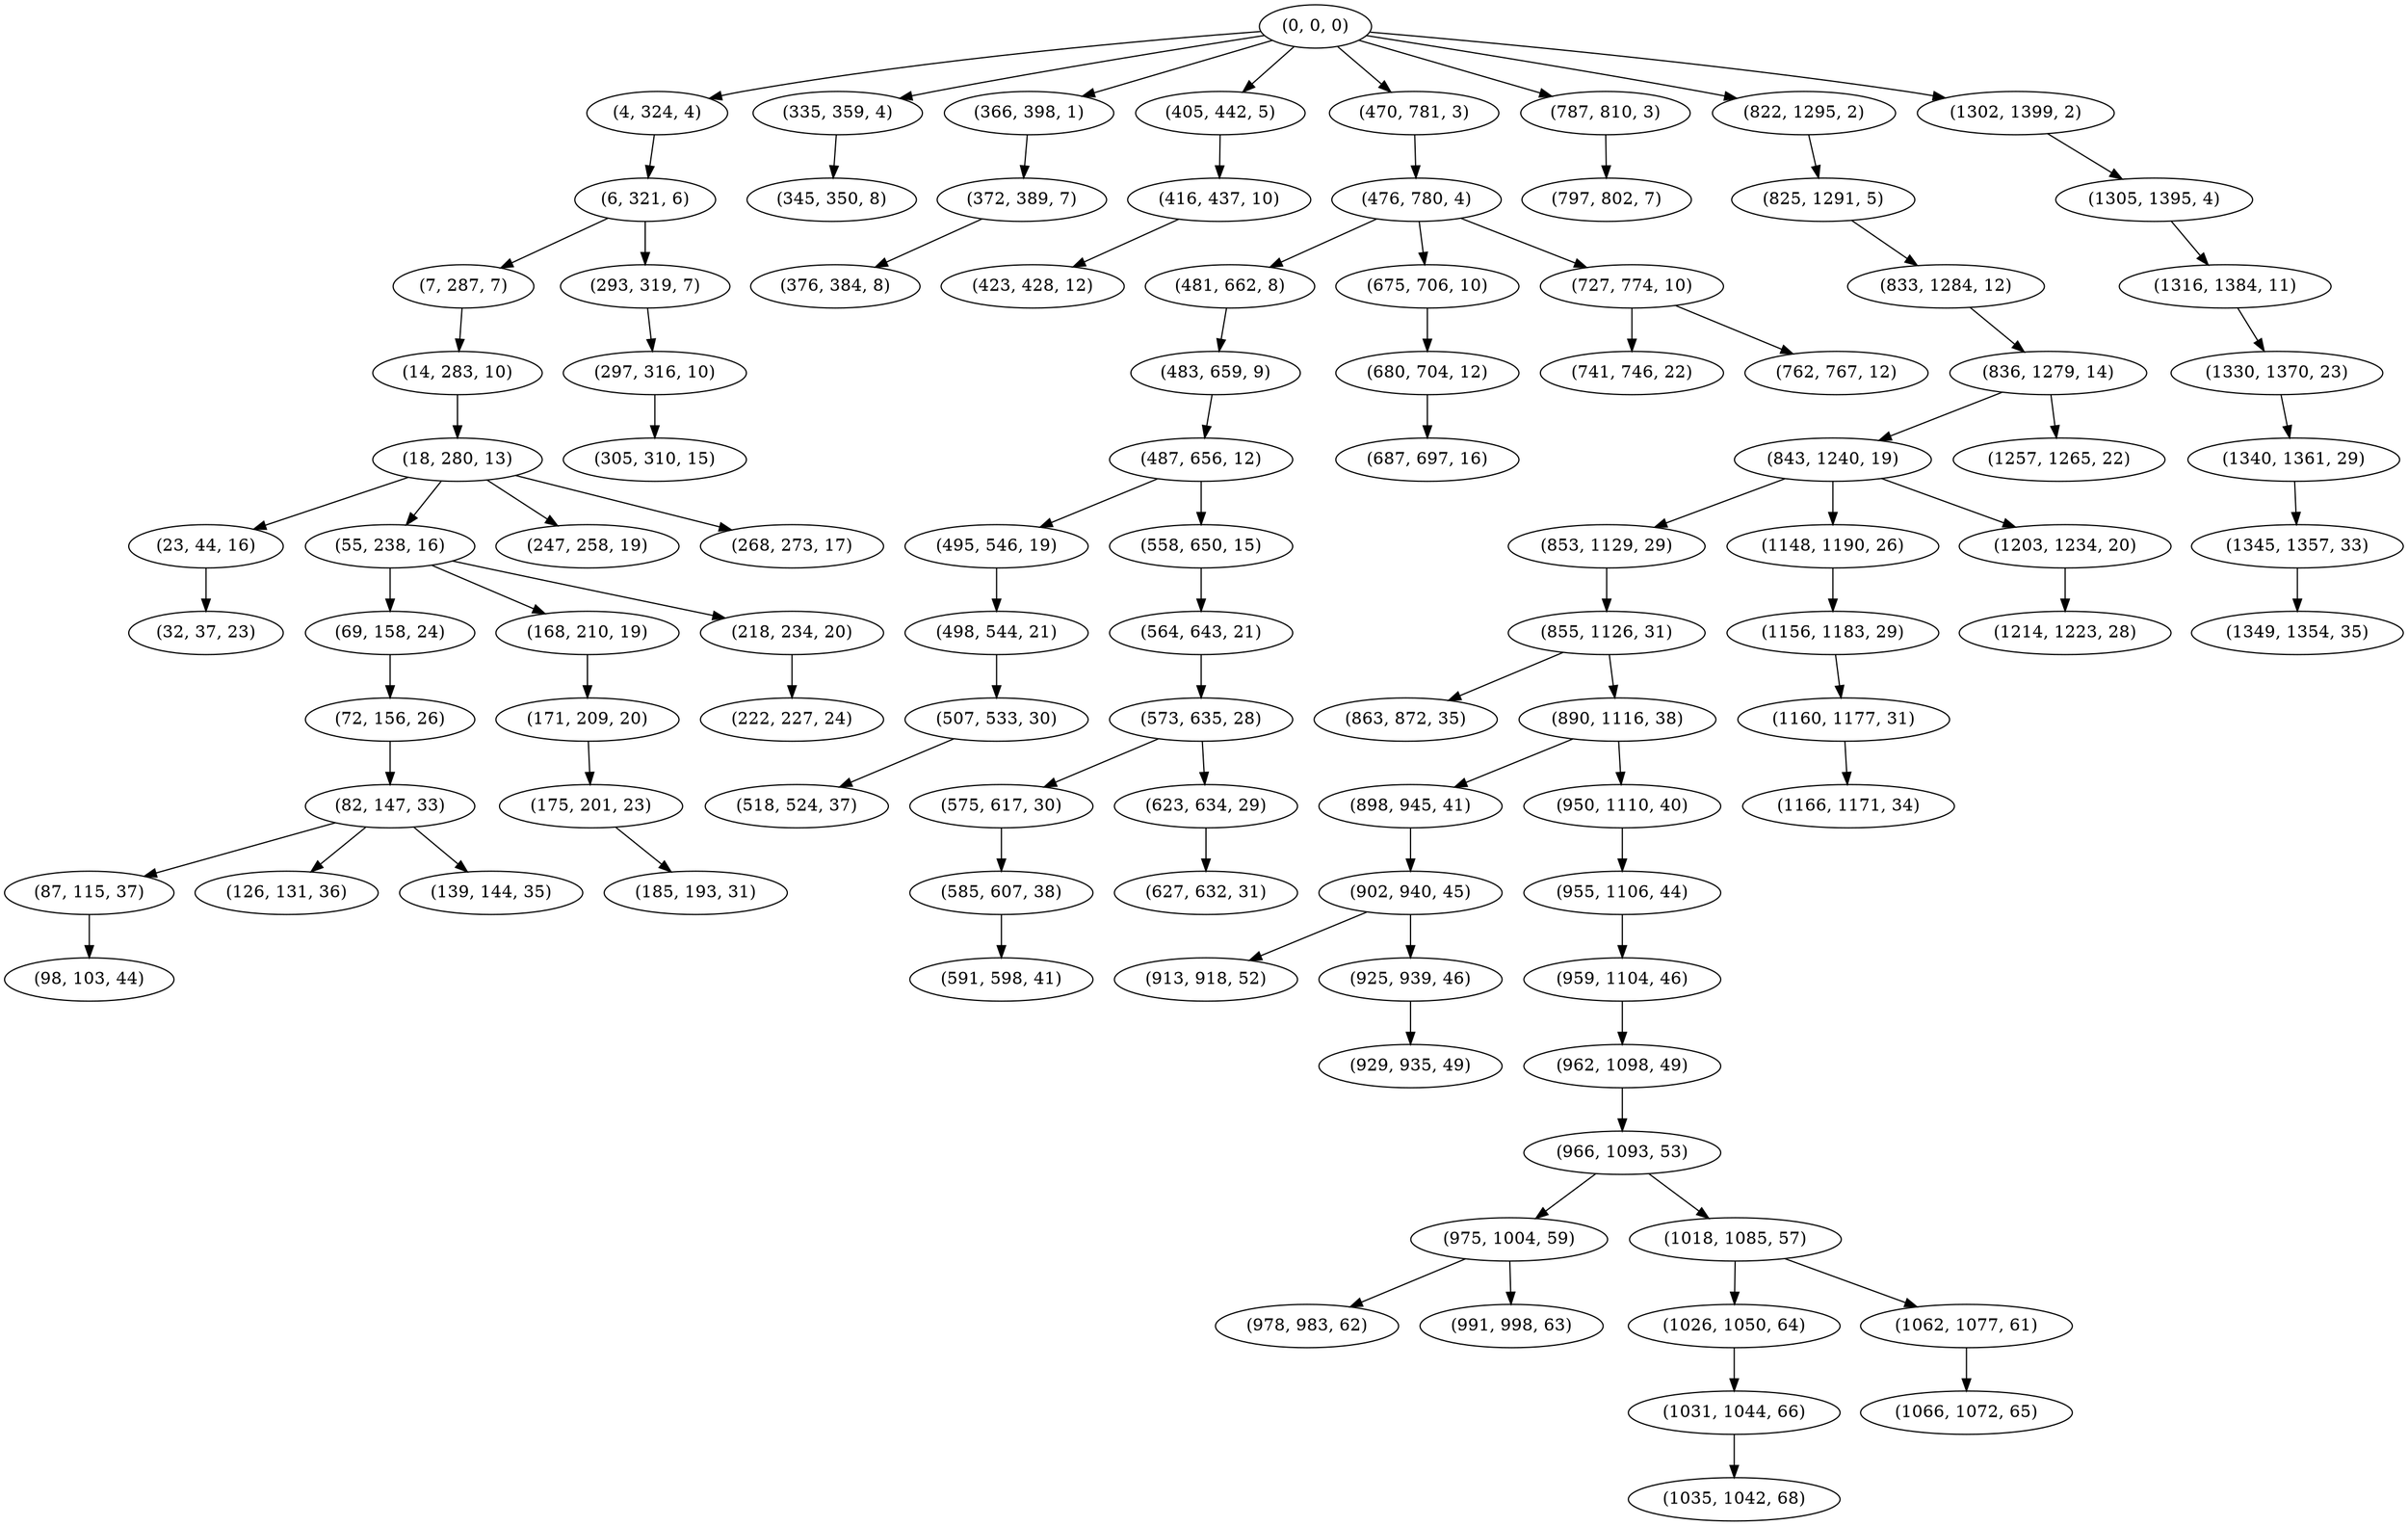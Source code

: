 digraph tree {
    "(0, 0, 0)";
    "(4, 324, 4)";
    "(6, 321, 6)";
    "(7, 287, 7)";
    "(14, 283, 10)";
    "(18, 280, 13)";
    "(23, 44, 16)";
    "(32, 37, 23)";
    "(55, 238, 16)";
    "(69, 158, 24)";
    "(72, 156, 26)";
    "(82, 147, 33)";
    "(87, 115, 37)";
    "(98, 103, 44)";
    "(126, 131, 36)";
    "(139, 144, 35)";
    "(168, 210, 19)";
    "(171, 209, 20)";
    "(175, 201, 23)";
    "(185, 193, 31)";
    "(218, 234, 20)";
    "(222, 227, 24)";
    "(247, 258, 19)";
    "(268, 273, 17)";
    "(293, 319, 7)";
    "(297, 316, 10)";
    "(305, 310, 15)";
    "(335, 359, 4)";
    "(345, 350, 8)";
    "(366, 398, 1)";
    "(372, 389, 7)";
    "(376, 384, 8)";
    "(405, 442, 5)";
    "(416, 437, 10)";
    "(423, 428, 12)";
    "(470, 781, 3)";
    "(476, 780, 4)";
    "(481, 662, 8)";
    "(483, 659, 9)";
    "(487, 656, 12)";
    "(495, 546, 19)";
    "(498, 544, 21)";
    "(507, 533, 30)";
    "(518, 524, 37)";
    "(558, 650, 15)";
    "(564, 643, 21)";
    "(573, 635, 28)";
    "(575, 617, 30)";
    "(585, 607, 38)";
    "(591, 598, 41)";
    "(623, 634, 29)";
    "(627, 632, 31)";
    "(675, 706, 10)";
    "(680, 704, 12)";
    "(687, 697, 16)";
    "(727, 774, 10)";
    "(741, 746, 22)";
    "(762, 767, 12)";
    "(787, 810, 3)";
    "(797, 802, 7)";
    "(822, 1295, 2)";
    "(825, 1291, 5)";
    "(833, 1284, 12)";
    "(836, 1279, 14)";
    "(843, 1240, 19)";
    "(853, 1129, 29)";
    "(855, 1126, 31)";
    "(863, 872, 35)";
    "(890, 1116, 38)";
    "(898, 945, 41)";
    "(902, 940, 45)";
    "(913, 918, 52)";
    "(925, 939, 46)";
    "(929, 935, 49)";
    "(950, 1110, 40)";
    "(955, 1106, 44)";
    "(959, 1104, 46)";
    "(962, 1098, 49)";
    "(966, 1093, 53)";
    "(975, 1004, 59)";
    "(978, 983, 62)";
    "(991, 998, 63)";
    "(1018, 1085, 57)";
    "(1026, 1050, 64)";
    "(1031, 1044, 66)";
    "(1035, 1042, 68)";
    "(1062, 1077, 61)";
    "(1066, 1072, 65)";
    "(1148, 1190, 26)";
    "(1156, 1183, 29)";
    "(1160, 1177, 31)";
    "(1166, 1171, 34)";
    "(1203, 1234, 20)";
    "(1214, 1223, 28)";
    "(1257, 1265, 22)";
    "(1302, 1399, 2)";
    "(1305, 1395, 4)";
    "(1316, 1384, 11)";
    "(1330, 1370, 23)";
    "(1340, 1361, 29)";
    "(1345, 1357, 33)";
    "(1349, 1354, 35)";
    "(0, 0, 0)" -> "(4, 324, 4)";
    "(0, 0, 0)" -> "(335, 359, 4)";
    "(0, 0, 0)" -> "(366, 398, 1)";
    "(0, 0, 0)" -> "(405, 442, 5)";
    "(0, 0, 0)" -> "(470, 781, 3)";
    "(0, 0, 0)" -> "(787, 810, 3)";
    "(0, 0, 0)" -> "(822, 1295, 2)";
    "(0, 0, 0)" -> "(1302, 1399, 2)";
    "(4, 324, 4)" -> "(6, 321, 6)";
    "(6, 321, 6)" -> "(7, 287, 7)";
    "(6, 321, 6)" -> "(293, 319, 7)";
    "(7, 287, 7)" -> "(14, 283, 10)";
    "(14, 283, 10)" -> "(18, 280, 13)";
    "(18, 280, 13)" -> "(23, 44, 16)";
    "(18, 280, 13)" -> "(55, 238, 16)";
    "(18, 280, 13)" -> "(247, 258, 19)";
    "(18, 280, 13)" -> "(268, 273, 17)";
    "(23, 44, 16)" -> "(32, 37, 23)";
    "(55, 238, 16)" -> "(69, 158, 24)";
    "(55, 238, 16)" -> "(168, 210, 19)";
    "(55, 238, 16)" -> "(218, 234, 20)";
    "(69, 158, 24)" -> "(72, 156, 26)";
    "(72, 156, 26)" -> "(82, 147, 33)";
    "(82, 147, 33)" -> "(87, 115, 37)";
    "(82, 147, 33)" -> "(126, 131, 36)";
    "(82, 147, 33)" -> "(139, 144, 35)";
    "(87, 115, 37)" -> "(98, 103, 44)";
    "(168, 210, 19)" -> "(171, 209, 20)";
    "(171, 209, 20)" -> "(175, 201, 23)";
    "(175, 201, 23)" -> "(185, 193, 31)";
    "(218, 234, 20)" -> "(222, 227, 24)";
    "(293, 319, 7)" -> "(297, 316, 10)";
    "(297, 316, 10)" -> "(305, 310, 15)";
    "(335, 359, 4)" -> "(345, 350, 8)";
    "(366, 398, 1)" -> "(372, 389, 7)";
    "(372, 389, 7)" -> "(376, 384, 8)";
    "(405, 442, 5)" -> "(416, 437, 10)";
    "(416, 437, 10)" -> "(423, 428, 12)";
    "(470, 781, 3)" -> "(476, 780, 4)";
    "(476, 780, 4)" -> "(481, 662, 8)";
    "(476, 780, 4)" -> "(675, 706, 10)";
    "(476, 780, 4)" -> "(727, 774, 10)";
    "(481, 662, 8)" -> "(483, 659, 9)";
    "(483, 659, 9)" -> "(487, 656, 12)";
    "(487, 656, 12)" -> "(495, 546, 19)";
    "(487, 656, 12)" -> "(558, 650, 15)";
    "(495, 546, 19)" -> "(498, 544, 21)";
    "(498, 544, 21)" -> "(507, 533, 30)";
    "(507, 533, 30)" -> "(518, 524, 37)";
    "(558, 650, 15)" -> "(564, 643, 21)";
    "(564, 643, 21)" -> "(573, 635, 28)";
    "(573, 635, 28)" -> "(575, 617, 30)";
    "(573, 635, 28)" -> "(623, 634, 29)";
    "(575, 617, 30)" -> "(585, 607, 38)";
    "(585, 607, 38)" -> "(591, 598, 41)";
    "(623, 634, 29)" -> "(627, 632, 31)";
    "(675, 706, 10)" -> "(680, 704, 12)";
    "(680, 704, 12)" -> "(687, 697, 16)";
    "(727, 774, 10)" -> "(741, 746, 22)";
    "(727, 774, 10)" -> "(762, 767, 12)";
    "(787, 810, 3)" -> "(797, 802, 7)";
    "(822, 1295, 2)" -> "(825, 1291, 5)";
    "(825, 1291, 5)" -> "(833, 1284, 12)";
    "(833, 1284, 12)" -> "(836, 1279, 14)";
    "(836, 1279, 14)" -> "(843, 1240, 19)";
    "(836, 1279, 14)" -> "(1257, 1265, 22)";
    "(843, 1240, 19)" -> "(853, 1129, 29)";
    "(843, 1240, 19)" -> "(1148, 1190, 26)";
    "(843, 1240, 19)" -> "(1203, 1234, 20)";
    "(853, 1129, 29)" -> "(855, 1126, 31)";
    "(855, 1126, 31)" -> "(863, 872, 35)";
    "(855, 1126, 31)" -> "(890, 1116, 38)";
    "(890, 1116, 38)" -> "(898, 945, 41)";
    "(890, 1116, 38)" -> "(950, 1110, 40)";
    "(898, 945, 41)" -> "(902, 940, 45)";
    "(902, 940, 45)" -> "(913, 918, 52)";
    "(902, 940, 45)" -> "(925, 939, 46)";
    "(925, 939, 46)" -> "(929, 935, 49)";
    "(950, 1110, 40)" -> "(955, 1106, 44)";
    "(955, 1106, 44)" -> "(959, 1104, 46)";
    "(959, 1104, 46)" -> "(962, 1098, 49)";
    "(962, 1098, 49)" -> "(966, 1093, 53)";
    "(966, 1093, 53)" -> "(975, 1004, 59)";
    "(966, 1093, 53)" -> "(1018, 1085, 57)";
    "(975, 1004, 59)" -> "(978, 983, 62)";
    "(975, 1004, 59)" -> "(991, 998, 63)";
    "(1018, 1085, 57)" -> "(1026, 1050, 64)";
    "(1018, 1085, 57)" -> "(1062, 1077, 61)";
    "(1026, 1050, 64)" -> "(1031, 1044, 66)";
    "(1031, 1044, 66)" -> "(1035, 1042, 68)";
    "(1062, 1077, 61)" -> "(1066, 1072, 65)";
    "(1148, 1190, 26)" -> "(1156, 1183, 29)";
    "(1156, 1183, 29)" -> "(1160, 1177, 31)";
    "(1160, 1177, 31)" -> "(1166, 1171, 34)";
    "(1203, 1234, 20)" -> "(1214, 1223, 28)";
    "(1302, 1399, 2)" -> "(1305, 1395, 4)";
    "(1305, 1395, 4)" -> "(1316, 1384, 11)";
    "(1316, 1384, 11)" -> "(1330, 1370, 23)";
    "(1330, 1370, 23)" -> "(1340, 1361, 29)";
    "(1340, 1361, 29)" -> "(1345, 1357, 33)";
    "(1345, 1357, 33)" -> "(1349, 1354, 35)";
}
